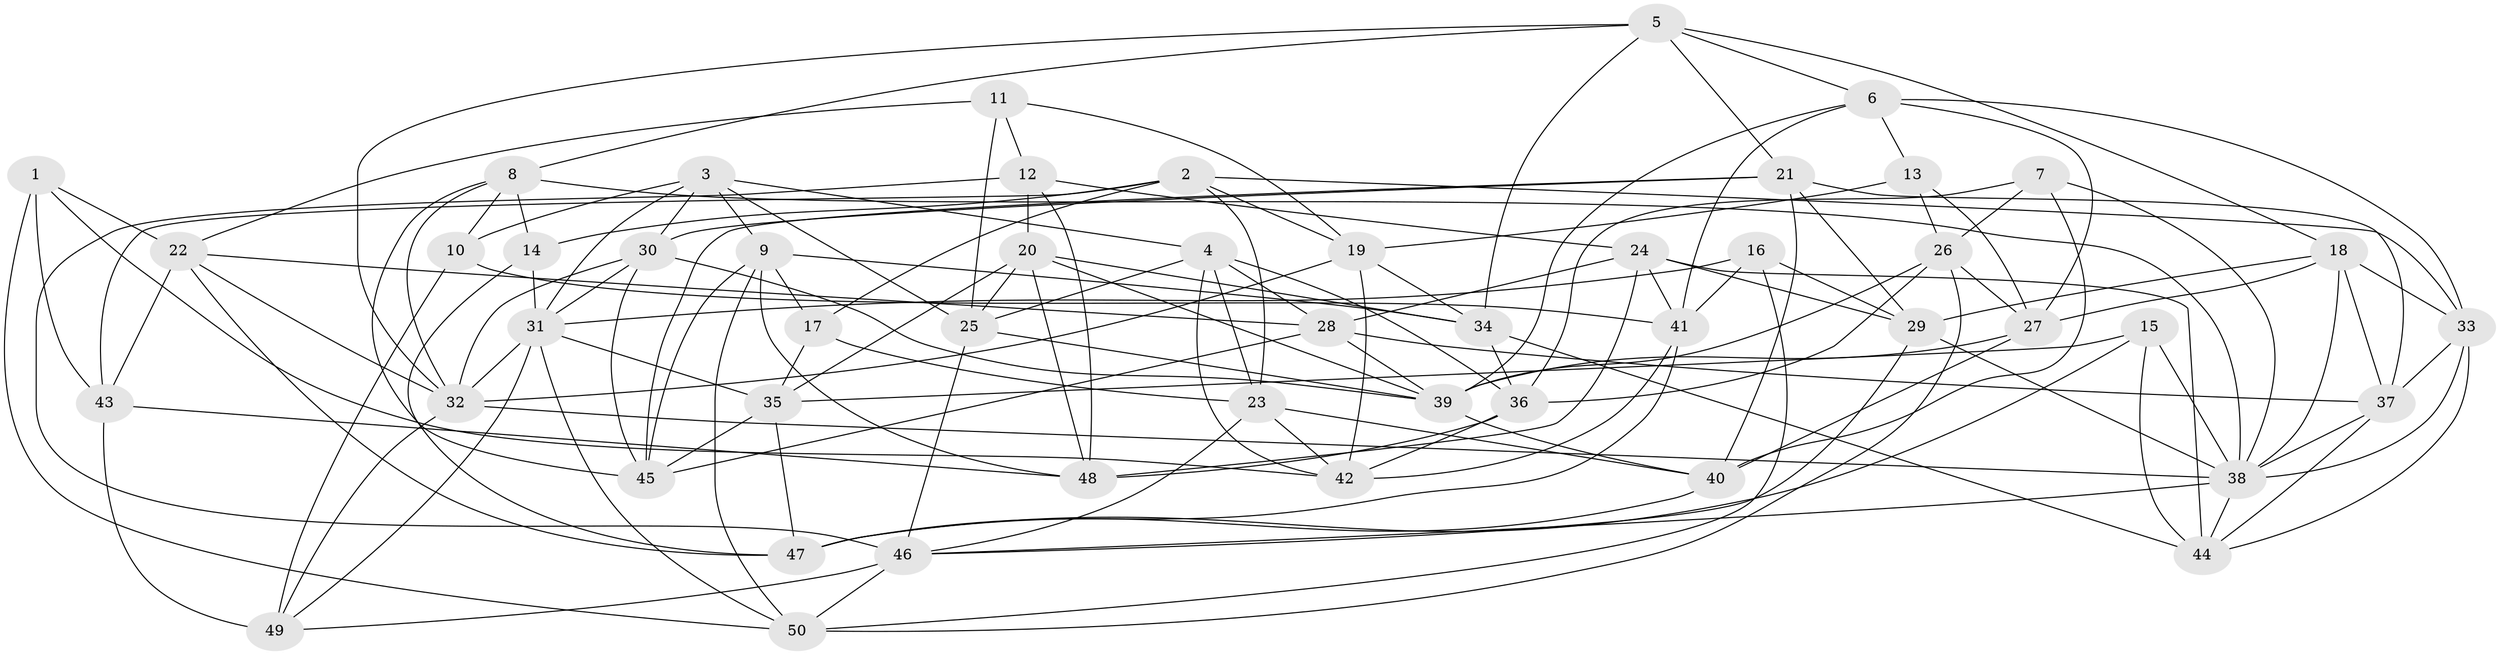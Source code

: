 // original degree distribution, {4: 1.0}
// Generated by graph-tools (version 1.1) at 2025/50/03/09/25 03:50:56]
// undirected, 50 vertices, 145 edges
graph export_dot {
graph [start="1"]
  node [color=gray90,style=filled];
  1;
  2;
  3;
  4;
  5;
  6;
  7;
  8;
  9;
  10;
  11;
  12;
  13;
  14;
  15;
  16;
  17;
  18;
  19;
  20;
  21;
  22;
  23;
  24;
  25;
  26;
  27;
  28;
  29;
  30;
  31;
  32;
  33;
  34;
  35;
  36;
  37;
  38;
  39;
  40;
  41;
  42;
  43;
  44;
  45;
  46;
  47;
  48;
  49;
  50;
  1 -- 22 [weight=1.0];
  1 -- 42 [weight=1.0];
  1 -- 43 [weight=1.0];
  1 -- 50 [weight=1.0];
  2 -- 14 [weight=1.0];
  2 -- 17 [weight=1.0];
  2 -- 19 [weight=1.0];
  2 -- 23 [weight=1.0];
  2 -- 33 [weight=1.0];
  2 -- 43 [weight=1.0];
  3 -- 4 [weight=1.0];
  3 -- 9 [weight=1.0];
  3 -- 10 [weight=1.0];
  3 -- 25 [weight=1.0];
  3 -- 30 [weight=1.0];
  3 -- 31 [weight=1.0];
  4 -- 23 [weight=1.0];
  4 -- 25 [weight=1.0];
  4 -- 28 [weight=1.0];
  4 -- 36 [weight=1.0];
  4 -- 42 [weight=1.0];
  5 -- 6 [weight=1.0];
  5 -- 8 [weight=1.0];
  5 -- 18 [weight=1.0];
  5 -- 21 [weight=1.0];
  5 -- 32 [weight=1.0];
  5 -- 34 [weight=1.0];
  6 -- 13 [weight=1.0];
  6 -- 27 [weight=1.0];
  6 -- 33 [weight=1.0];
  6 -- 39 [weight=1.0];
  6 -- 41 [weight=1.0];
  7 -- 26 [weight=1.0];
  7 -- 36 [weight=1.0];
  7 -- 38 [weight=1.0];
  7 -- 40 [weight=1.0];
  8 -- 10 [weight=1.0];
  8 -- 14 [weight=1.0];
  8 -- 32 [weight=1.0];
  8 -- 38 [weight=1.0];
  8 -- 45 [weight=1.0];
  9 -- 17 [weight=1.0];
  9 -- 34 [weight=1.0];
  9 -- 45 [weight=1.0];
  9 -- 48 [weight=1.0];
  9 -- 50 [weight=1.0];
  10 -- 41 [weight=1.0];
  10 -- 49 [weight=1.0];
  11 -- 12 [weight=1.0];
  11 -- 19 [weight=1.0];
  11 -- 22 [weight=1.0];
  11 -- 25 [weight=1.0];
  12 -- 20 [weight=1.0];
  12 -- 24 [weight=1.0];
  12 -- 46 [weight=2.0];
  12 -- 48 [weight=1.0];
  13 -- 19 [weight=1.0];
  13 -- 26 [weight=1.0];
  13 -- 27 [weight=1.0];
  14 -- 31 [weight=1.0];
  14 -- 47 [weight=1.0];
  15 -- 35 [weight=1.0];
  15 -- 38 [weight=1.0];
  15 -- 44 [weight=1.0];
  15 -- 47 [weight=1.0];
  16 -- 29 [weight=1.0];
  16 -- 31 [weight=1.0];
  16 -- 41 [weight=1.0];
  16 -- 50 [weight=1.0];
  17 -- 23 [weight=1.0];
  17 -- 35 [weight=1.0];
  18 -- 27 [weight=1.0];
  18 -- 29 [weight=1.0];
  18 -- 33 [weight=1.0];
  18 -- 37 [weight=1.0];
  18 -- 38 [weight=1.0];
  19 -- 32 [weight=1.0];
  19 -- 34 [weight=1.0];
  19 -- 42 [weight=1.0];
  20 -- 25 [weight=1.0];
  20 -- 34 [weight=1.0];
  20 -- 35 [weight=1.0];
  20 -- 39 [weight=1.0];
  20 -- 48 [weight=1.0];
  21 -- 29 [weight=1.0];
  21 -- 30 [weight=1.0];
  21 -- 37 [weight=1.0];
  21 -- 40 [weight=1.0];
  21 -- 45 [weight=1.0];
  22 -- 28 [weight=1.0];
  22 -- 32 [weight=1.0];
  22 -- 43 [weight=1.0];
  22 -- 47 [weight=1.0];
  23 -- 40 [weight=1.0];
  23 -- 42 [weight=1.0];
  23 -- 46 [weight=1.0];
  24 -- 28 [weight=1.0];
  24 -- 29 [weight=1.0];
  24 -- 41 [weight=1.0];
  24 -- 44 [weight=1.0];
  24 -- 48 [weight=1.0];
  25 -- 39 [weight=1.0];
  25 -- 46 [weight=1.0];
  26 -- 27 [weight=1.0];
  26 -- 36 [weight=1.0];
  26 -- 39 [weight=1.0];
  26 -- 50 [weight=1.0];
  27 -- 39 [weight=1.0];
  27 -- 40 [weight=1.0];
  28 -- 37 [weight=1.0];
  28 -- 39 [weight=1.0];
  28 -- 45 [weight=1.0];
  29 -- 38 [weight=1.0];
  29 -- 46 [weight=1.0];
  30 -- 31 [weight=1.0];
  30 -- 32 [weight=1.0];
  30 -- 39 [weight=1.0];
  30 -- 45 [weight=1.0];
  31 -- 32 [weight=1.0];
  31 -- 35 [weight=1.0];
  31 -- 49 [weight=1.0];
  31 -- 50 [weight=1.0];
  32 -- 38 [weight=1.0];
  32 -- 49 [weight=1.0];
  33 -- 37 [weight=1.0];
  33 -- 38 [weight=1.0];
  33 -- 44 [weight=1.0];
  34 -- 36 [weight=1.0];
  34 -- 44 [weight=1.0];
  35 -- 45 [weight=1.0];
  35 -- 47 [weight=1.0];
  36 -- 42 [weight=1.0];
  36 -- 48 [weight=1.0];
  37 -- 38 [weight=1.0];
  37 -- 44 [weight=1.0];
  38 -- 44 [weight=1.0];
  38 -- 46 [weight=1.0];
  39 -- 40 [weight=1.0];
  40 -- 47 [weight=1.0];
  41 -- 42 [weight=1.0];
  41 -- 47 [weight=1.0];
  43 -- 48 [weight=1.0];
  43 -- 49 [weight=2.0];
  46 -- 49 [weight=1.0];
  46 -- 50 [weight=1.0];
}
